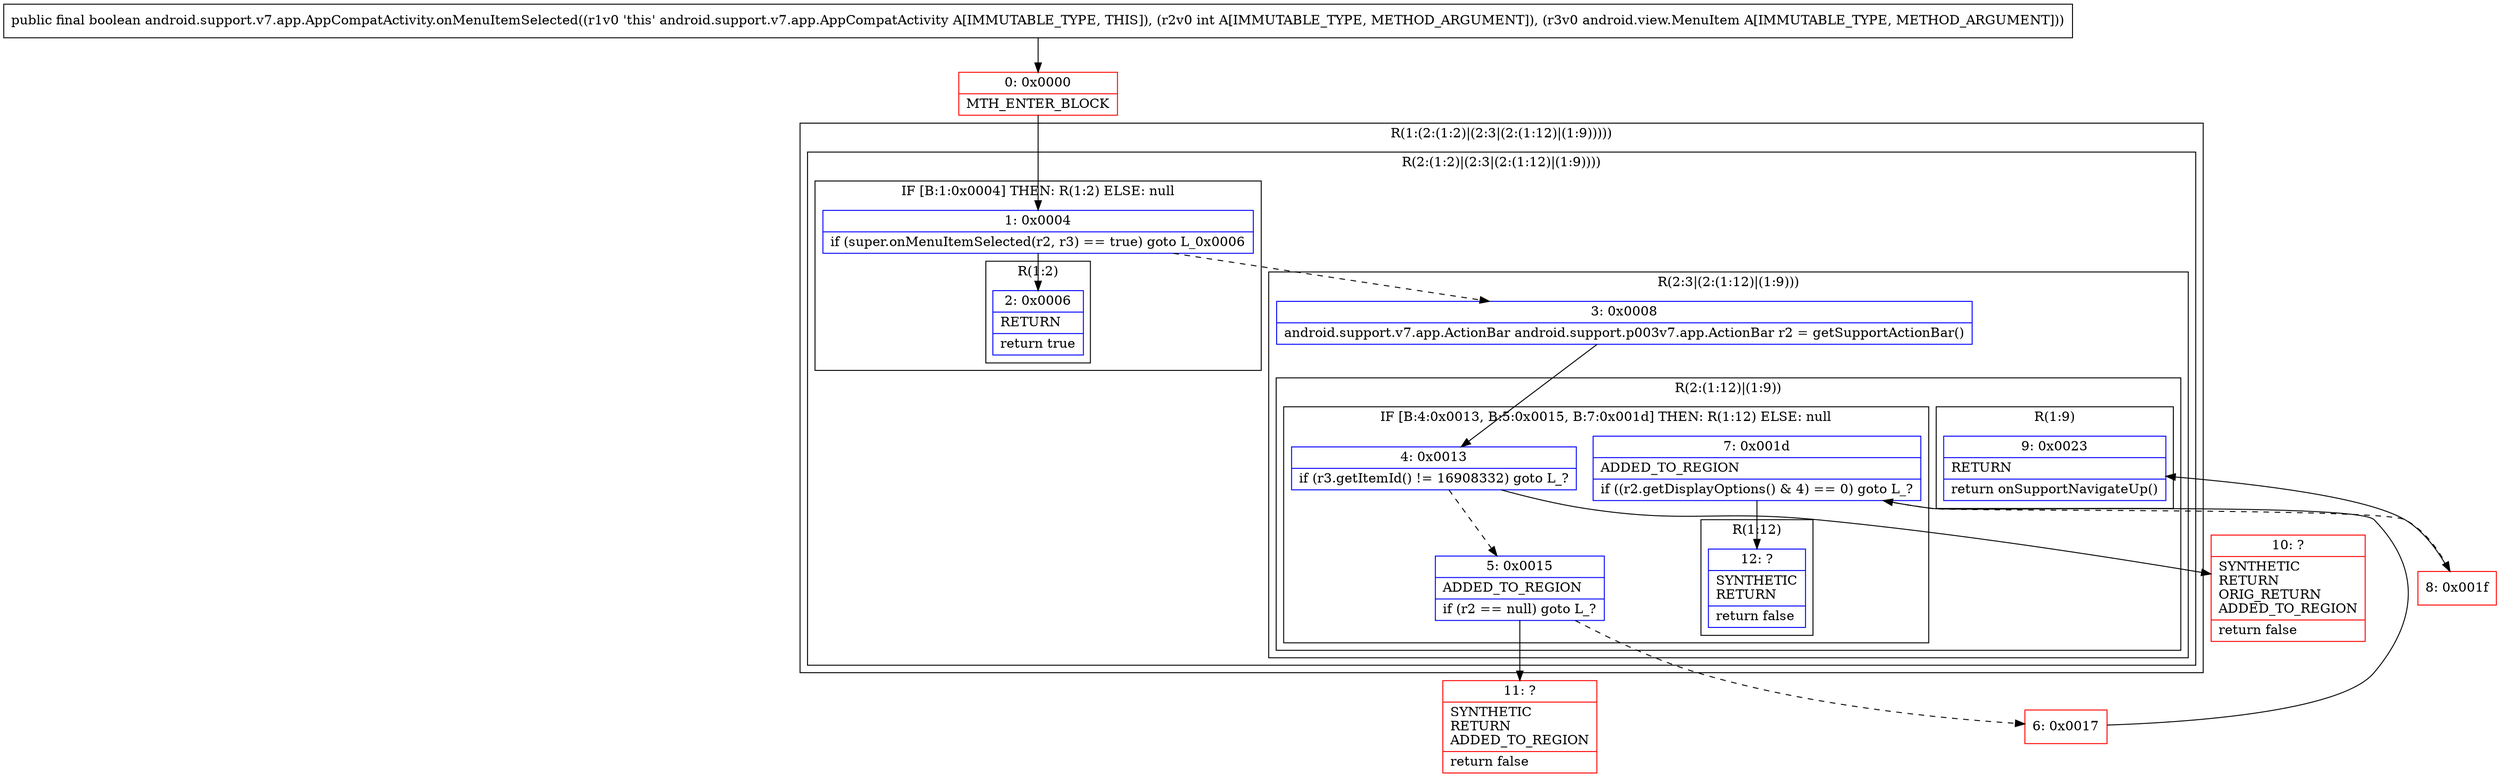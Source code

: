 digraph "CFG forandroid.support.v7.app.AppCompatActivity.onMenuItemSelected(ILandroid\/view\/MenuItem;)Z" {
subgraph cluster_Region_140472733 {
label = "R(1:(2:(1:2)|(2:3|(2:(1:12)|(1:9)))))";
node [shape=record,color=blue];
subgraph cluster_Region_1851309885 {
label = "R(2:(1:2)|(2:3|(2:(1:12)|(1:9))))";
node [shape=record,color=blue];
subgraph cluster_IfRegion_393657891 {
label = "IF [B:1:0x0004] THEN: R(1:2) ELSE: null";
node [shape=record,color=blue];
Node_1 [shape=record,label="{1\:\ 0x0004|if (super.onMenuItemSelected(r2, r3) == true) goto L_0x0006\l}"];
subgraph cluster_Region_1380274655 {
label = "R(1:2)";
node [shape=record,color=blue];
Node_2 [shape=record,label="{2\:\ 0x0006|RETURN\l|return true\l}"];
}
}
subgraph cluster_Region_541472386 {
label = "R(2:3|(2:(1:12)|(1:9)))";
node [shape=record,color=blue];
Node_3 [shape=record,label="{3\:\ 0x0008|android.support.v7.app.ActionBar android.support.p003v7.app.ActionBar r2 = getSupportActionBar()\l}"];
subgraph cluster_Region_568660371 {
label = "R(2:(1:12)|(1:9))";
node [shape=record,color=blue];
subgraph cluster_IfRegion_1295618494 {
label = "IF [B:4:0x0013, B:5:0x0015, B:7:0x001d] THEN: R(1:12) ELSE: null";
node [shape=record,color=blue];
Node_4 [shape=record,label="{4\:\ 0x0013|if (r3.getItemId() != 16908332) goto L_?\l}"];
Node_5 [shape=record,label="{5\:\ 0x0015|ADDED_TO_REGION\l|if (r2 == null) goto L_?\l}"];
Node_7 [shape=record,label="{7\:\ 0x001d|ADDED_TO_REGION\l|if ((r2.getDisplayOptions() & 4) == 0) goto L_?\l}"];
subgraph cluster_Region_175104965 {
label = "R(1:12)";
node [shape=record,color=blue];
Node_12 [shape=record,label="{12\:\ ?|SYNTHETIC\lRETURN\l|return false\l}"];
}
}
subgraph cluster_Region_675988237 {
label = "R(1:9)";
node [shape=record,color=blue];
Node_9 [shape=record,label="{9\:\ 0x0023|RETURN\l|return onSupportNavigateUp()\l}"];
}
}
}
}
}
Node_0 [shape=record,color=red,label="{0\:\ 0x0000|MTH_ENTER_BLOCK\l}"];
Node_6 [shape=record,color=red,label="{6\:\ 0x0017}"];
Node_8 [shape=record,color=red,label="{8\:\ 0x001f}"];
Node_10 [shape=record,color=red,label="{10\:\ ?|SYNTHETIC\lRETURN\lORIG_RETURN\lADDED_TO_REGION\l|return false\l}"];
Node_11 [shape=record,color=red,label="{11\:\ ?|SYNTHETIC\lRETURN\lADDED_TO_REGION\l|return false\l}"];
MethodNode[shape=record,label="{public final boolean android.support.v7.app.AppCompatActivity.onMenuItemSelected((r1v0 'this' android.support.v7.app.AppCompatActivity A[IMMUTABLE_TYPE, THIS]), (r2v0 int A[IMMUTABLE_TYPE, METHOD_ARGUMENT]), (r3v0 android.view.MenuItem A[IMMUTABLE_TYPE, METHOD_ARGUMENT])) }"];
MethodNode -> Node_0;
Node_1 -> Node_2;
Node_1 -> Node_3[style=dashed];
Node_3 -> Node_4;
Node_4 -> Node_5[style=dashed];
Node_4 -> Node_10;
Node_5 -> Node_6[style=dashed];
Node_5 -> Node_11;
Node_7 -> Node_8[style=dashed];
Node_7 -> Node_12;
Node_0 -> Node_1;
Node_6 -> Node_7;
Node_8 -> Node_9;
}

